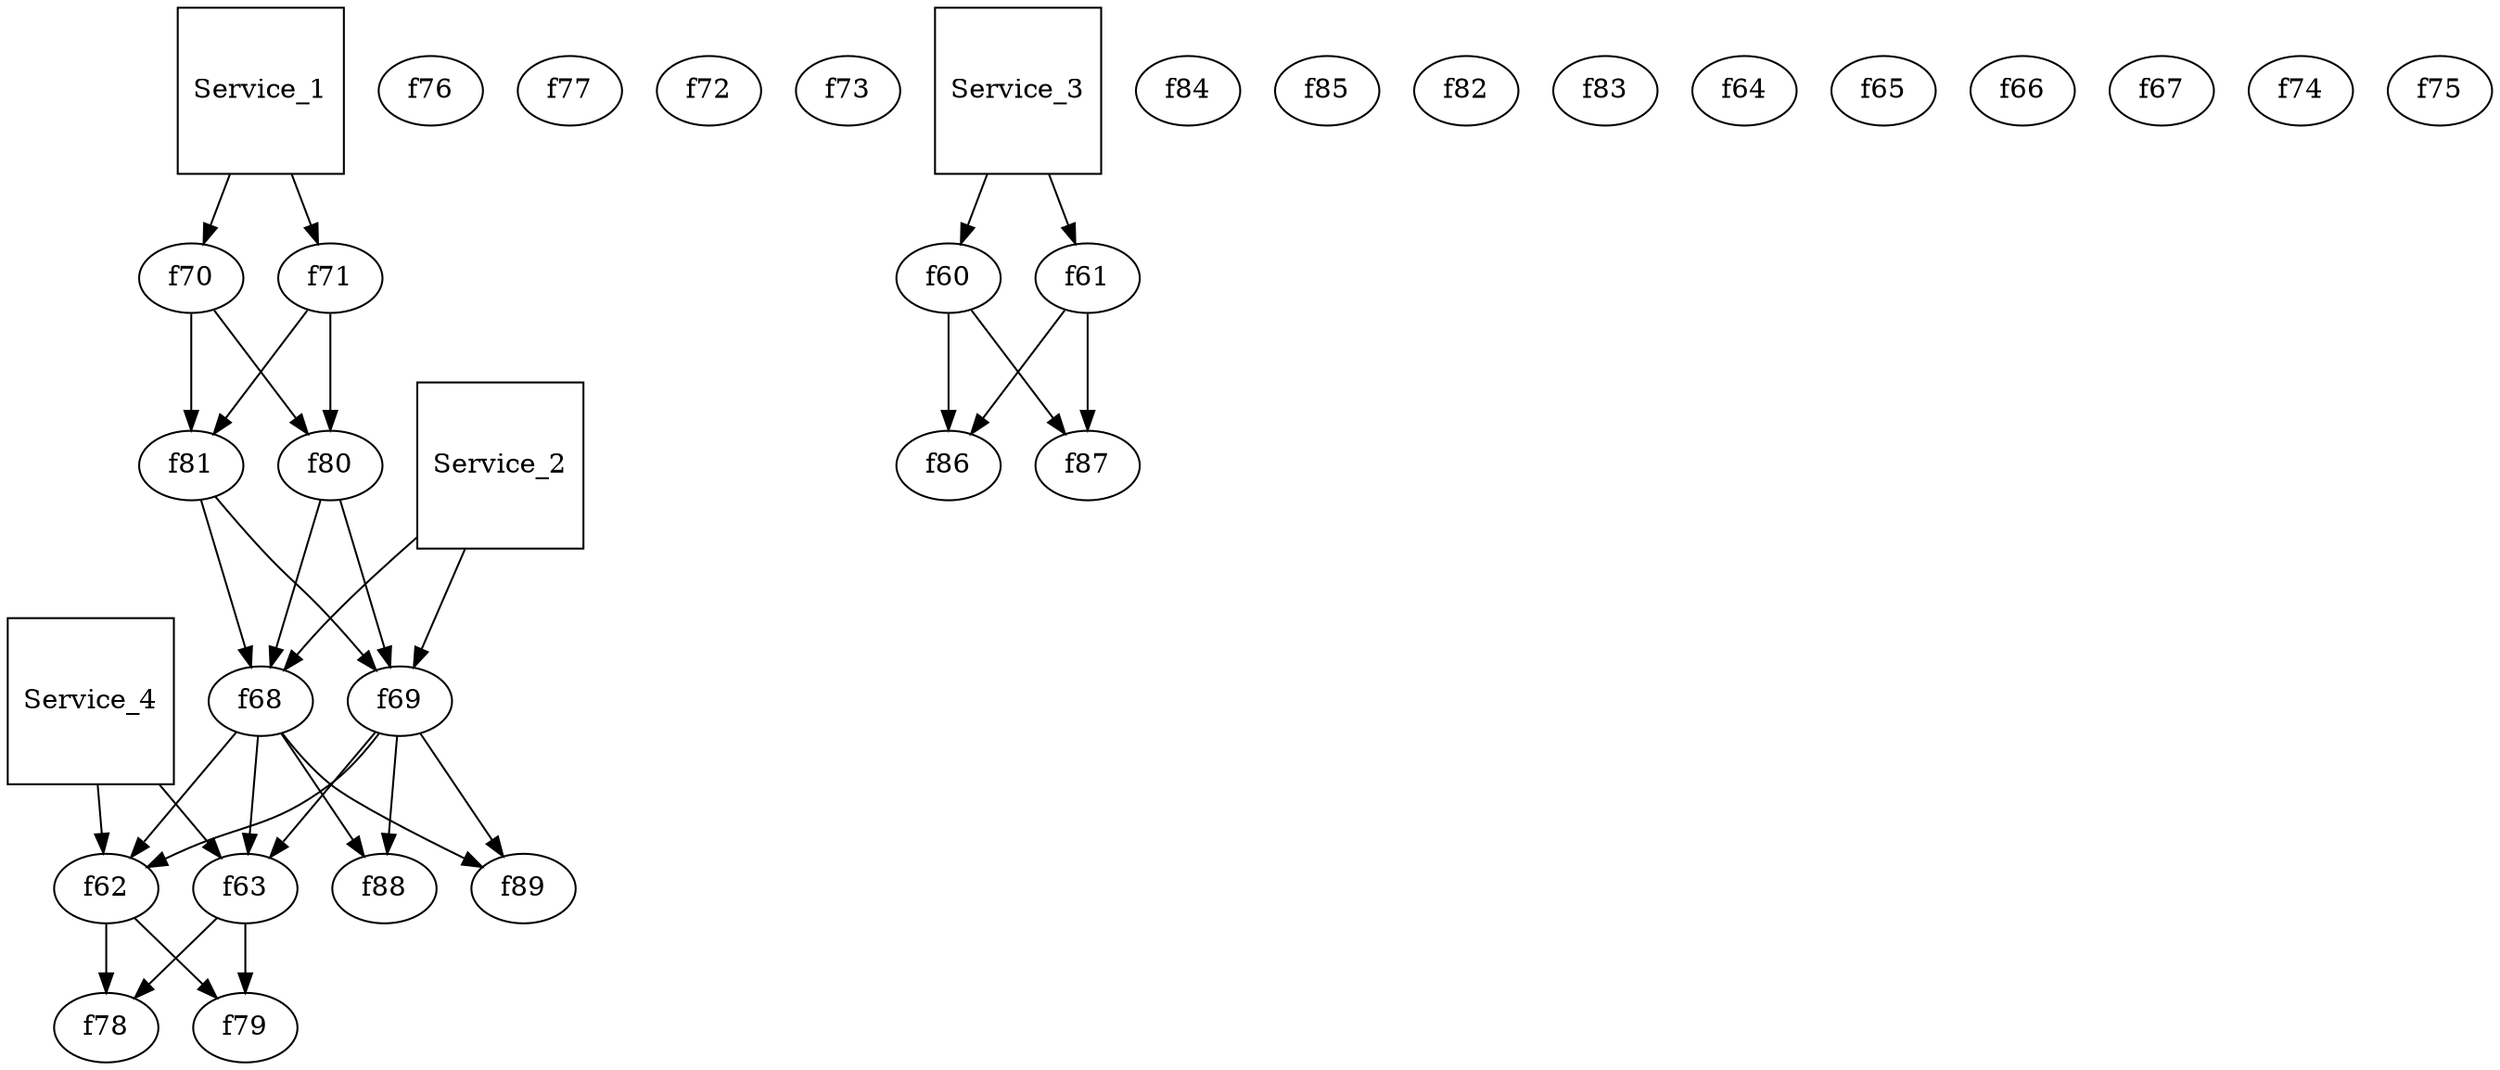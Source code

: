 digraph System{
	f70 ; 	f71 ; 
	f76 ; 	f77 ; 
	f72 ; 	f73 ; 
	f80 ; 	f81 ; 
	f60 ; 	f61 ; 
	f84 ; 	f85 ; 
	f62 ; 	f63 ; 
	f86 ; 	f87 ; 
	f82 ; 	f83 ; 
	f64 ; 	f65 ; 
	f66 ; 	f67 ; 
	f88 ; 	f89 ; 
	f78 ; 	f79 ; 
	f68 ; 	f69 ; 
	f74 ; 	f75 ; 
Service_1[shape=square];
 Service_1->f70; Service_1->f71; f70 -> f80 -> f68 -> f88;
f70 ->f81; f71 ->f81; f71 ->f80; f80 ->f69; f81 ->f69; f81 ->f68; f68 ->f89; f69 ->f89; f69 ->f88; 
Service_2[shape=square];
 Service_2->f68; Service_2->f69; f68 -> f62;
f68 ->f63; f69 ->f63; f69 ->f62; 
Service_3[shape=square];
 Service_3->f60; Service_3->f61; f60 -> f86;
f60 ->f87; f61 ->f87; f61 ->f86; 
Service_4[shape=square];
 Service_4->f62; Service_4->f63; f62 -> f78;
f62 ->f79; f63 ->f79; f63 ->f78; 
}